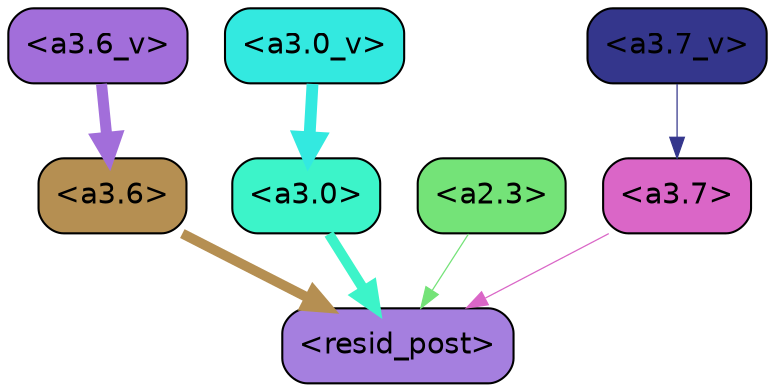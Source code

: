 strict digraph "" {
	graph [bgcolor=transparent,
		layout=dot,
		overlap=false,
		splines=true
	];
	"<a3.7>"	[color=black,
		fillcolor="#da66c7",
		fontname=Helvetica,
		shape=box,
		style="filled, rounded"];
	"<resid_post>"	[color=black,
		fillcolor="#a57fdf",
		fontname=Helvetica,
		shape=box,
		style="filled, rounded"];
	"<a3.7>" -> "<resid_post>"	[color="#da66c7",
		penwidth=0.6];
	"<a3.6>"	[color=black,
		fillcolor="#b58f52",
		fontname=Helvetica,
		shape=box,
		style="filled, rounded"];
	"<a3.6>" -> "<resid_post>"	[color="#b58f52",
		penwidth=4.752790808677673];
	"<a3.0>"	[color=black,
		fillcolor="#3cf4c9",
		fontname=Helvetica,
		shape=box,
		style="filled, rounded"];
	"<a3.0>" -> "<resid_post>"	[color="#3cf4c9",
		penwidth=4.897669434547424];
	"<a2.3>"	[color=black,
		fillcolor="#74e378",
		fontname=Helvetica,
		shape=box,
		style="filled, rounded"];
	"<a2.3>" -> "<resid_post>"	[color="#74e378",
		penwidth=0.6];
	"<a3.7_v>"	[color=black,
		fillcolor="#34368c",
		fontname=Helvetica,
		shape=box,
		style="filled, rounded"];
	"<a3.7_v>" -> "<a3.7>"	[color="#34368c",
		penwidth=0.6];
	"<a3.6_v>"	[color=black,
		fillcolor="#a26eda",
		fontname=Helvetica,
		shape=box,
		style="filled, rounded"];
	"<a3.6_v>" -> "<a3.6>"	[color="#a26eda",
		penwidth=5.297133803367615];
	"<a3.0_v>"	[color=black,
		fillcolor="#33e9e0",
		fontname=Helvetica,
		shape=box,
		style="filled, rounded"];
	"<a3.0_v>" -> "<a3.0>"	[color="#33e9e0",
		penwidth=5.680712580680847];
}
